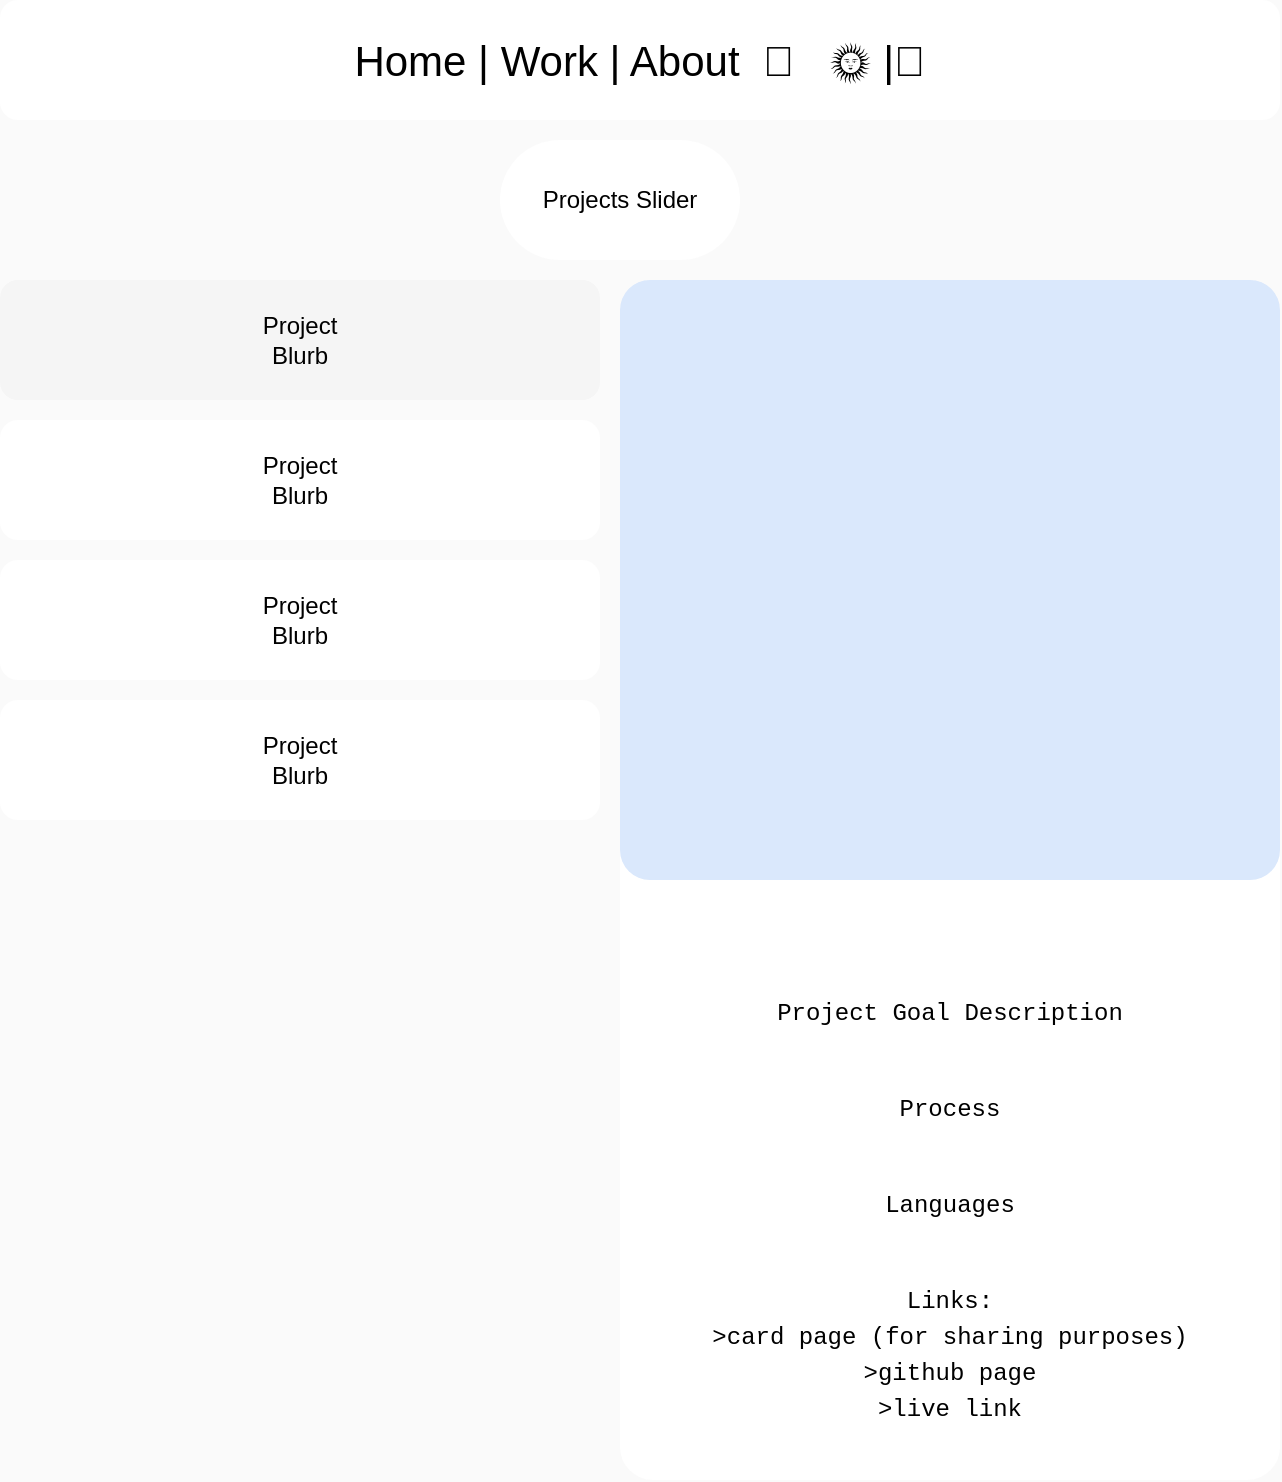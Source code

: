 <mxfile version="21.2.8" type="device">
  <diagram name="Page-1" id="wjA-2ne_4LkL2yLm6ZA9">
    <mxGraphModel dx="984" dy="718" grid="0" gridSize="10" guides="1" tooltips="1" connect="1" arrows="1" fold="1" page="1" pageScale="1" pageWidth="1600" pageHeight="900" background="#FAFAFA" math="0" shadow="0">
      <root>
        <mxCell id="0" />
        <mxCell id="1" parent="0" />
        <mxCell id="IUj2wXnUwpTiUppvs5AR-1" value="Home | Work | About&lt;span style=&quot;white-space: pre; font-size: 21px;&quot;&gt;	&lt;/span&gt;&lt;span style=&quot;white-space: pre; font-size: 21px;&quot;&gt;	&lt;/span&gt;🎲&amp;nbsp; &lt;span style=&quot;white-space: pre;&quot;&gt;	&lt;/span&gt;🌞 |🌛" style="rounded=1;whiteSpace=wrap;html=1;fontSize=21;strokeColor=none;" vertex="1" parent="1">
          <mxGeometry x="70" y="40" width="640" height="60" as="geometry" />
        </mxCell>
        <mxCell id="IUj2wXnUwpTiUppvs5AR-2" value="Project&lt;br&gt;Blurb" style="rounded=1;whiteSpace=wrap;html=1;fillColor=#F5F5F5;strokeColor=none;" vertex="1" parent="1">
          <mxGeometry x="70" y="180" width="300" height="60" as="geometry" />
        </mxCell>
        <mxCell id="IUj2wXnUwpTiUppvs5AR-3" value="Project&lt;br&gt;Blurb" style="rounded=1;whiteSpace=wrap;html=1;strokeColor=none;" vertex="1" parent="1">
          <mxGeometry x="70" y="250" width="300" height="60" as="geometry" />
        </mxCell>
        <mxCell id="IUj2wXnUwpTiUppvs5AR-4" value="Project&lt;br&gt;Blurb" style="rounded=1;whiteSpace=wrap;html=1;strokeColor=none;" vertex="1" parent="1">
          <mxGeometry x="70" y="320" width="300" height="60" as="geometry" />
        </mxCell>
        <mxCell id="IUj2wXnUwpTiUppvs5AR-5" value="Project&lt;br&gt;Blurb" style="rounded=1;whiteSpace=wrap;html=1;strokeColor=none;" vertex="1" parent="1">
          <mxGeometry x="70" y="390" width="300" height="60" as="geometry" />
        </mxCell>
        <mxCell id="IUj2wXnUwpTiUppvs5AR-6" value="&lt;div style=&quot;font-family: Menlo, Monaco, &amp;quot;Courier New&amp;quot;, monospace; line-height: 18px;&quot;&gt;&lt;p style=&quot;&quot;&gt;&lt;font&gt;&lt;br&gt;&lt;/font&gt;&lt;/p&gt;&lt;p style=&quot;&quot;&gt;&lt;font&gt;&lt;br&gt;&lt;/font&gt;&lt;/p&gt;&lt;p style=&quot;&quot;&gt;&lt;font&gt;&lt;br&gt;&lt;/font&gt;&lt;/p&gt;&lt;p style=&quot;&quot;&gt;&lt;font&gt;&lt;br&gt;&lt;/font&gt;&lt;/p&gt;&lt;p style=&quot;&quot;&gt;&lt;font&gt;&lt;br&gt;&lt;/font&gt;&lt;/p&gt;&lt;p style=&quot;&quot;&gt;&lt;font&gt;&lt;br&gt;&lt;/font&gt;&lt;/p&gt;&lt;p style=&quot;&quot;&gt;&lt;font&gt;&lt;br&gt;&lt;/font&gt;&lt;/p&gt;&lt;p style=&quot;&quot;&gt;&lt;font&gt;&lt;br&gt;&lt;/font&gt;&lt;/p&gt;&lt;p style=&quot;&quot;&gt;&lt;font&gt;&lt;br&gt;&lt;/font&gt;&lt;/p&gt;&lt;p style=&quot;&quot;&gt;&lt;font&gt;&lt;br&gt;&lt;/font&gt;&lt;/p&gt;&lt;p style=&quot;&quot;&gt;&lt;font&gt;&lt;br&gt;&lt;/font&gt;&lt;/p&gt;&lt;p style=&quot;&quot;&gt;&lt;font&gt;Project Goal Description&lt;br&gt;&lt;br&gt;        &lt;/font&gt;&lt;/p&gt;&lt;p style=&quot;&quot;&gt;&lt;font&gt;Process&lt;br&gt;&lt;br&gt;        &lt;/font&gt;&lt;/p&gt;&lt;p style=&quot;&quot;&gt;&lt;font&gt;Languages&lt;br&gt;&lt;br&gt;        &lt;/font&gt;&lt;/p&gt;&lt;p style=&quot;&quot;&gt;&lt;font&gt;Links:&lt;br&gt;            &amp;gt;card page (for sharing purposes)&lt;br&gt;            &amp;gt;github page&lt;br&gt;            &amp;gt;live link&lt;/font&gt;&lt;/p&gt;&lt;/div&gt;" style="rounded=1;whiteSpace=wrap;html=1;arcSize=5;fontColor=#000000;labelBackgroundColor=none;strokeColor=none;" vertex="1" parent="1">
          <mxGeometry x="380" y="180" width="330" height="600" as="geometry" />
        </mxCell>
        <mxCell id="IUj2wXnUwpTiUppvs5AR-7" value="Projects Slider" style="rounded=1;whiteSpace=wrap;html=1;arcSize=50;strokeColor=none;" vertex="1" parent="1">
          <mxGeometry x="320" y="110" width="120" height="60" as="geometry" />
        </mxCell>
        <mxCell id="IUj2wXnUwpTiUppvs5AR-9" value="&lt;div style=&quot;font-family: Menlo, Monaco, &amp;quot;Courier New&amp;quot;, monospace; line-height: 18px;&quot;&gt;&lt;p style=&quot;&quot;&gt;&lt;br&gt;&lt;/p&gt;&lt;/div&gt;" style="rounded=1;whiteSpace=wrap;html=1;arcSize=5;labelBackgroundColor=none;strokeColor=none;fillColor=#dae8fc;" vertex="1" parent="1">
          <mxGeometry x="380" y="180" width="330" height="300" as="geometry" />
        </mxCell>
      </root>
    </mxGraphModel>
  </diagram>
</mxfile>
